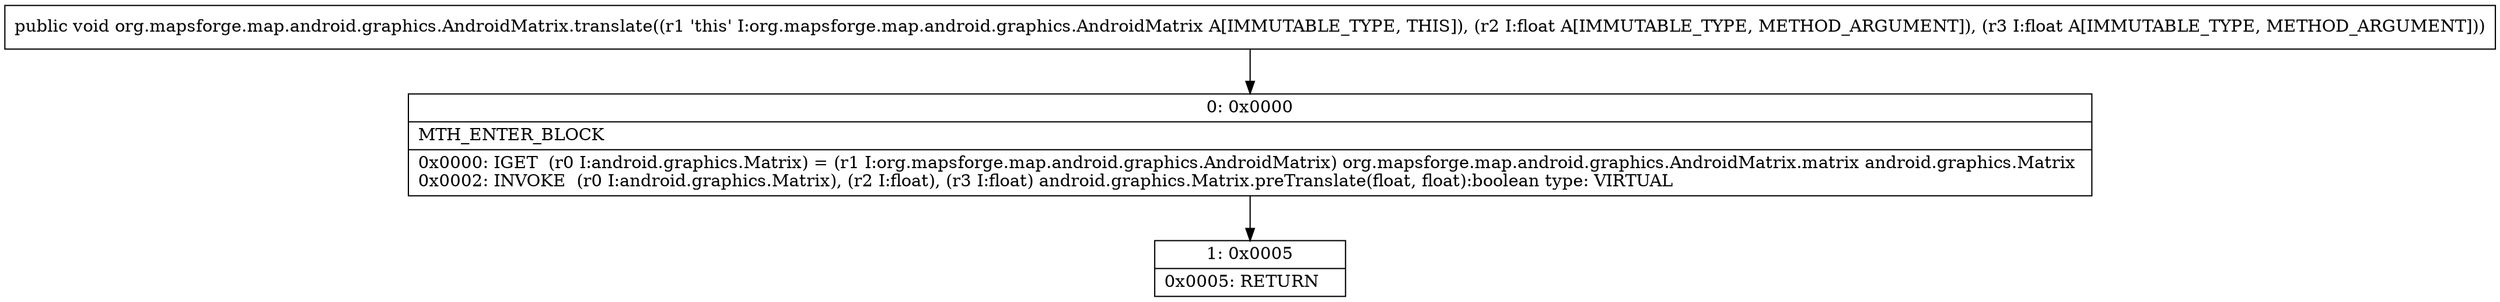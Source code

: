 digraph "CFG fororg.mapsforge.map.android.graphics.AndroidMatrix.translate(FF)V" {
Node_0 [shape=record,label="{0\:\ 0x0000|MTH_ENTER_BLOCK\l|0x0000: IGET  (r0 I:android.graphics.Matrix) = (r1 I:org.mapsforge.map.android.graphics.AndroidMatrix) org.mapsforge.map.android.graphics.AndroidMatrix.matrix android.graphics.Matrix \l0x0002: INVOKE  (r0 I:android.graphics.Matrix), (r2 I:float), (r3 I:float) android.graphics.Matrix.preTranslate(float, float):boolean type: VIRTUAL \l}"];
Node_1 [shape=record,label="{1\:\ 0x0005|0x0005: RETURN   \l}"];
MethodNode[shape=record,label="{public void org.mapsforge.map.android.graphics.AndroidMatrix.translate((r1 'this' I:org.mapsforge.map.android.graphics.AndroidMatrix A[IMMUTABLE_TYPE, THIS]), (r2 I:float A[IMMUTABLE_TYPE, METHOD_ARGUMENT]), (r3 I:float A[IMMUTABLE_TYPE, METHOD_ARGUMENT])) }"];
MethodNode -> Node_0;
Node_0 -> Node_1;
}

